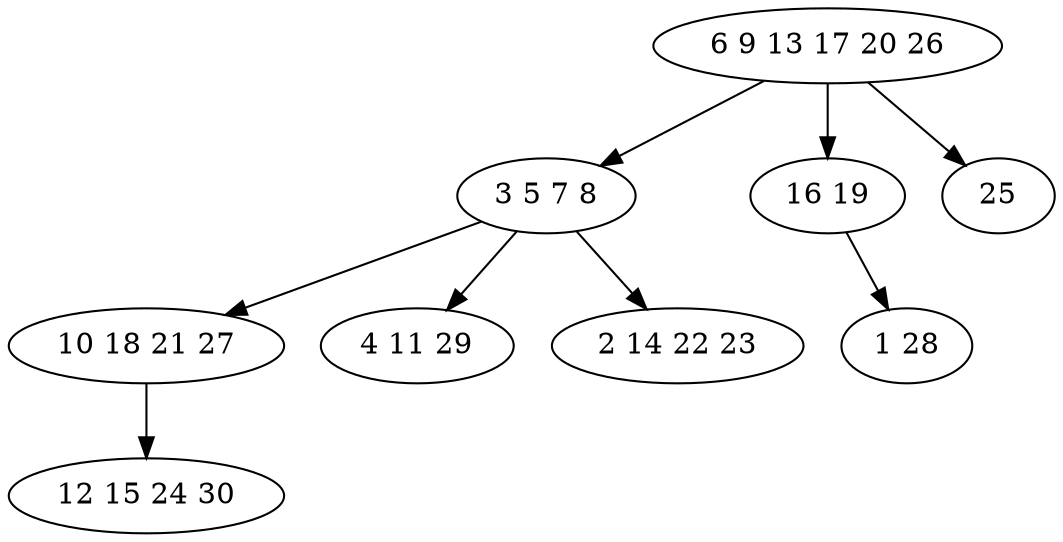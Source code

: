 digraph true_tree {
	"0" -> "1"
	"0" -> "2"
	"0" -> "3"
	"1" -> "4"
	"2" -> "5"
	"1" -> "6"
	"4" -> "7"
	"1" -> "8"
	"0" [label="6 9 13 17 20 26"];
	"1" [label="3 5 7 8"];
	"2" [label="16 19"];
	"3" [label="25"];
	"4" [label="10 18 21 27"];
	"5" [label="1 28"];
	"6" [label="4 11 29"];
	"7" [label="12 15 24 30"];
	"8" [label="2 14 22 23"];
}
